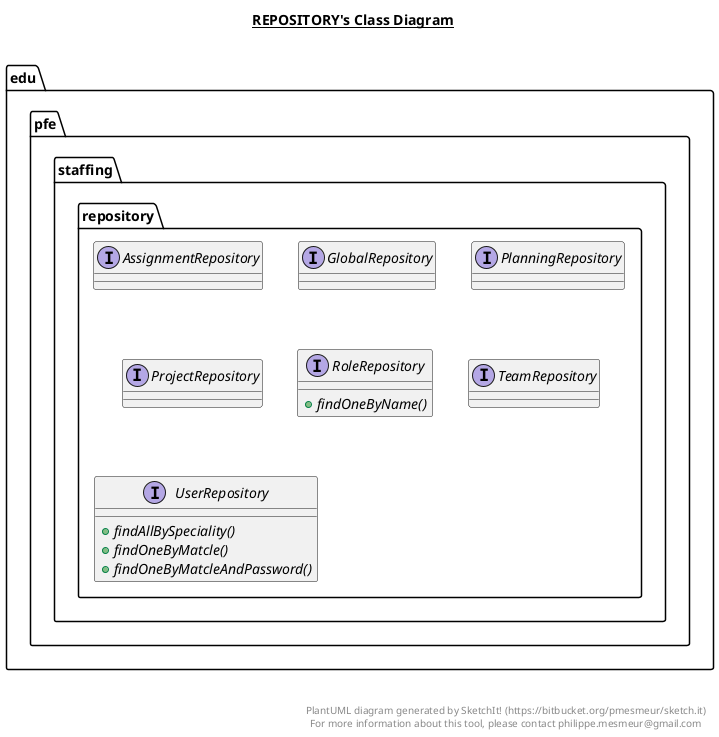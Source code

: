 @startuml

title __REPOSITORY's Class Diagram__\n

  namespace edu.pfe.staffing {
    namespace repository {
      interface edu.pfe.staffing.repository.AssignmentRepository {
      }
    }
  }
  

  namespace edu.pfe.staffing {
    namespace repository {
      interface edu.pfe.staffing.repository.GlobalRepository {
      }
    }
  }
  

  namespace edu.pfe.staffing {
    namespace repository {
      interface edu.pfe.staffing.repository.PlanningRepository {
      }
    }
  }
  

  namespace edu.pfe.staffing {
    namespace repository {
      interface edu.pfe.staffing.repository.ProjectRepository {
      }
    }
  }
  

  namespace edu.pfe.staffing {
    namespace repository {
      interface edu.pfe.staffing.repository.RoleRepository {
          {abstract} + findOneByName()
      }
    }
  }
  

  namespace edu.pfe.staffing {
    namespace repository {
      interface edu.pfe.staffing.repository.TeamRepository {
      }
    }
  }
  

  namespace edu.pfe.staffing {
    namespace repository {
      interface edu.pfe.staffing.repository.UserRepository {
          {abstract} + findAllBySpeciality()
          {abstract} + findOneByMatcle()
          {abstract} + findOneByMatcleAndPassword()
      }
    }
  }
  



right footer


PlantUML diagram generated by SketchIt! (https://bitbucket.org/pmesmeur/sketch.it)
For more information about this tool, please contact philippe.mesmeur@gmail.com
endfooter

@enduml
